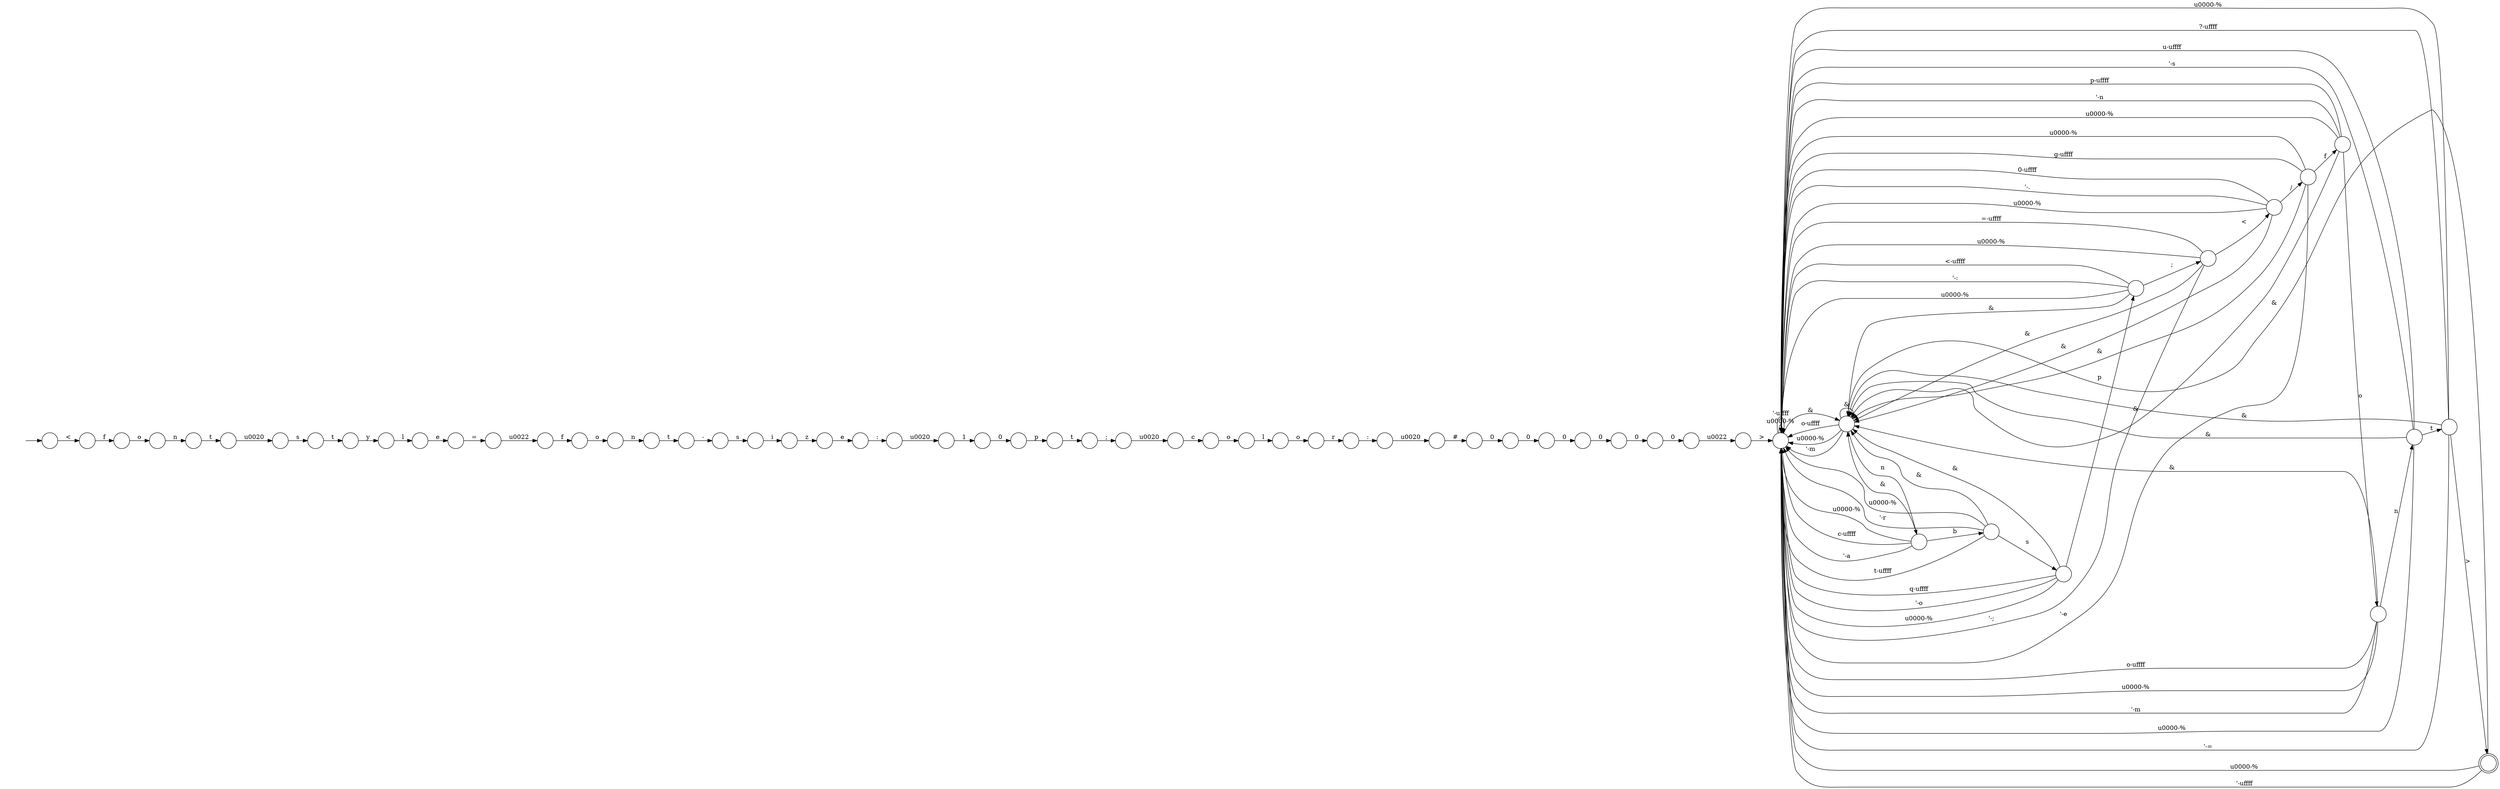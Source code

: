 digraph Automaton {
  rankdir = LR;
  0 [shape=circle,label=""];
  initial [shape=plaintext,label=""];
  initial -> 0
  0 -> 27 [label="<"]
  1 [shape=circle,label=""];
  1 -> 51 [label="r"]
  2 [shape=circle,label=""];
  2 -> 38 [label="="]
  3 [shape=circle,label=""];
  3 -> 13 [label=":"]
  4 [shape=circle,label=""];
  4 -> 56 [label="n"]
  5 [shape=circle,label=""];
  5 -> 21 [label="f"]
  6 [shape=circle,label=""];
  6 -> 45 [label="1"]
  7 [shape=circle,label=""];
  7 -> 20 [label="0"]
  8 [shape=circle,label=""];
  8 -> 14 [label="\u0020"]
  9 [shape=circle,label=""];
  9 -> 22 [label="'-;"]
  9 -> 22 [label="=-\uffff"]
  9 -> 42 [label="&"]
  9 -> 22 [label="\u0000-%"]
  9 -> 44 [label="<"]
  10 [shape=circle,label=""];
  10 -> 1 [label="o"]
  11 [shape=circle,label=""];
  11 -> 22 [label="<-\uffff"]
  11 -> 22 [label="'-:"]
  11 -> 42 [label="&"]
  11 -> 9 [label=";"]
  11 -> 22 [label="\u0000-%"]
  12 [shape=circle,label=""];
  12 -> 18 [label="\u0022"]
  13 [shape=circle,label=""];
  13 -> 6 [label="\u0020"]
  14 [shape=circle,label=""];
  14 -> 23 [label="s"]
  15 [shape=circle,label=""];
  15 -> 31 [label="-"]
  16 [shape=circle,label=""];
  16 -> 42 [label="&"]
  16 -> 36 [label="s"]
  16 -> 22 [label="t-\uffff"]
  16 -> 22 [label="\u0000-%"]
  16 -> 22 [label="'-r"]
  17 [shape=circle,label=""];
  17 -> 52 [label="0"]
  18 [shape=circle,label=""];
  18 -> 22 [label=">"]
  19 [shape=circle,label=""];
  19 -> 42 [label="&"]
  19 -> 39 [label=">"]
  19 -> 22 [label="'-="]
  19 -> 22 [label="\u0000-%"]
  19 -> 22 [label="?-\uffff"]
  20 [shape=circle,label=""];
  20 -> 37 [label="0"]
  21 [shape=circle,label=""];
  21 -> 4 [label="o"]
  22 [shape=circle,label=""];
  22 -> 42 [label="&"]
  22 -> 22 [label="\u0000-%"]
  22 -> 22 [label="'-\uffff"]
  23 [shape=circle,label=""];
  23 -> 29 [label="t"]
  24 [shape=circle,label=""];
  24 -> 42 [label="&"]
  24 -> 22 [label="'-a"]
  24 -> 16 [label="b"]
  24 -> 22 [label="\u0000-%"]
  24 -> 22 [label="c-\uffff"]
  25 [shape=circle,label=""];
  25 -> 47 [label="l"]
  26 [shape=circle,label=""];
  26 -> 55 [label="f"]
  26 -> 42 [label="&"]
  26 -> 22 [label="g-\uffff"]
  26 -> 22 [label="'-e"]
  26 -> 22 [label="\u0000-%"]
  27 [shape=circle,label=""];
  27 -> 43 [label="f"]
  28 [shape=circle,label=""];
  28 -> 8 [label="t"]
  29 [shape=circle,label=""];
  29 -> 25 [label="y"]
  30 [shape=circle,label=""];
  30 -> 35 [label="\u0020"]
  31 [shape=circle,label=""];
  31 -> 54 [label="s"]
  32 [shape=circle,label=""];
  32 -> 3 [label="e"]
  33 [shape=circle,label=""];
  33 -> 34 [label="o"]
  34 [shape=circle,label=""];
  34 -> 10 [label="l"]
  35 [shape=circle,label=""];
  35 -> 17 [label="#"]
  36 [shape=circle,label=""];
  36 -> 22 [label="q-\uffff"]
  36 -> 22 [label="'-o"]
  36 -> 42 [label="&"]
  36 -> 11 [label="p"]
  36 -> 22 [label="\u0000-%"]
  37 [shape=circle,label=""];
  37 -> 53 [label="0"]
  38 [shape=circle,label=""];
  38 -> 5 [label="\u0022"]
  39 [shape=doublecircle,label=""];
  39 -> 42 [label="&"]
  39 -> 22 [label="\u0000-%"]
  39 -> 22 [label="'-\uffff"]
  40 [shape=circle,label=""];
  40 -> 28 [label="n"]
  41 [shape=circle,label=""];
  41 -> 33 [label="c"]
  42 [shape=circle,label=""];
  42 -> 24 [label="n"]
  42 -> 42 [label="&"]
  42 -> 22 [label="o-\uffff"]
  42 -> 22 [label="\u0000-%"]
  42 -> 22 [label="'-m"]
  43 [shape=circle,label=""];
  43 -> 40 [label="o"]
  44 [shape=circle,label=""];
  44 -> 42 [label="&"]
  44 -> 26 [label="/"]
  44 -> 22 [label="'-."]
  44 -> 22 [label="\u0000-%"]
  44 -> 22 [label="0-\uffff"]
  45 [shape=circle,label=""];
  45 -> 46 [label="0"]
  46 [shape=circle,label=""];
  46 -> 58 [label="p"]
  47 [shape=circle,label=""];
  47 -> 2 [label="e"]
  48 [shape=circle,label=""];
  48 -> 59 [label="n"]
  48 -> 42 [label="&"]
  48 -> 22 [label="o-\uffff"]
  48 -> 22 [label="\u0000-%"]
  48 -> 22 [label="'-m"]
  49 [shape=circle,label=""];
  49 -> 32 [label="z"]
  50 [shape=circle,label=""];
  50 -> 41 [label="\u0020"]
  51 [shape=circle,label=""];
  51 -> 30 [label=":"]
  52 [shape=circle,label=""];
  52 -> 7 [label="0"]
  53 [shape=circle,label=""];
  53 -> 12 [label="0"]
  54 [shape=circle,label=""];
  54 -> 49 [label="i"]
  55 [shape=circle,label=""];
  55 -> 22 [label="p-\uffff"]
  55 -> 22 [label="'-n"]
  55 -> 42 [label="&"]
  55 -> 22 [label="\u0000-%"]
  55 -> 48 [label="o"]
  56 [shape=circle,label=""];
  56 -> 15 [label="t"]
  57 [shape=circle,label=""];
  57 -> 50 [label=";"]
  58 [shape=circle,label=""];
  58 -> 57 [label="t"]
  59 [shape=circle,label=""];
  59 -> 42 [label="&"]
  59 -> 19 [label="t"]
  59 -> 22 [label="\u0000-%"]
  59 -> 22 [label="u-\uffff"]
  59 -> 22 [label="'-s"]
}


